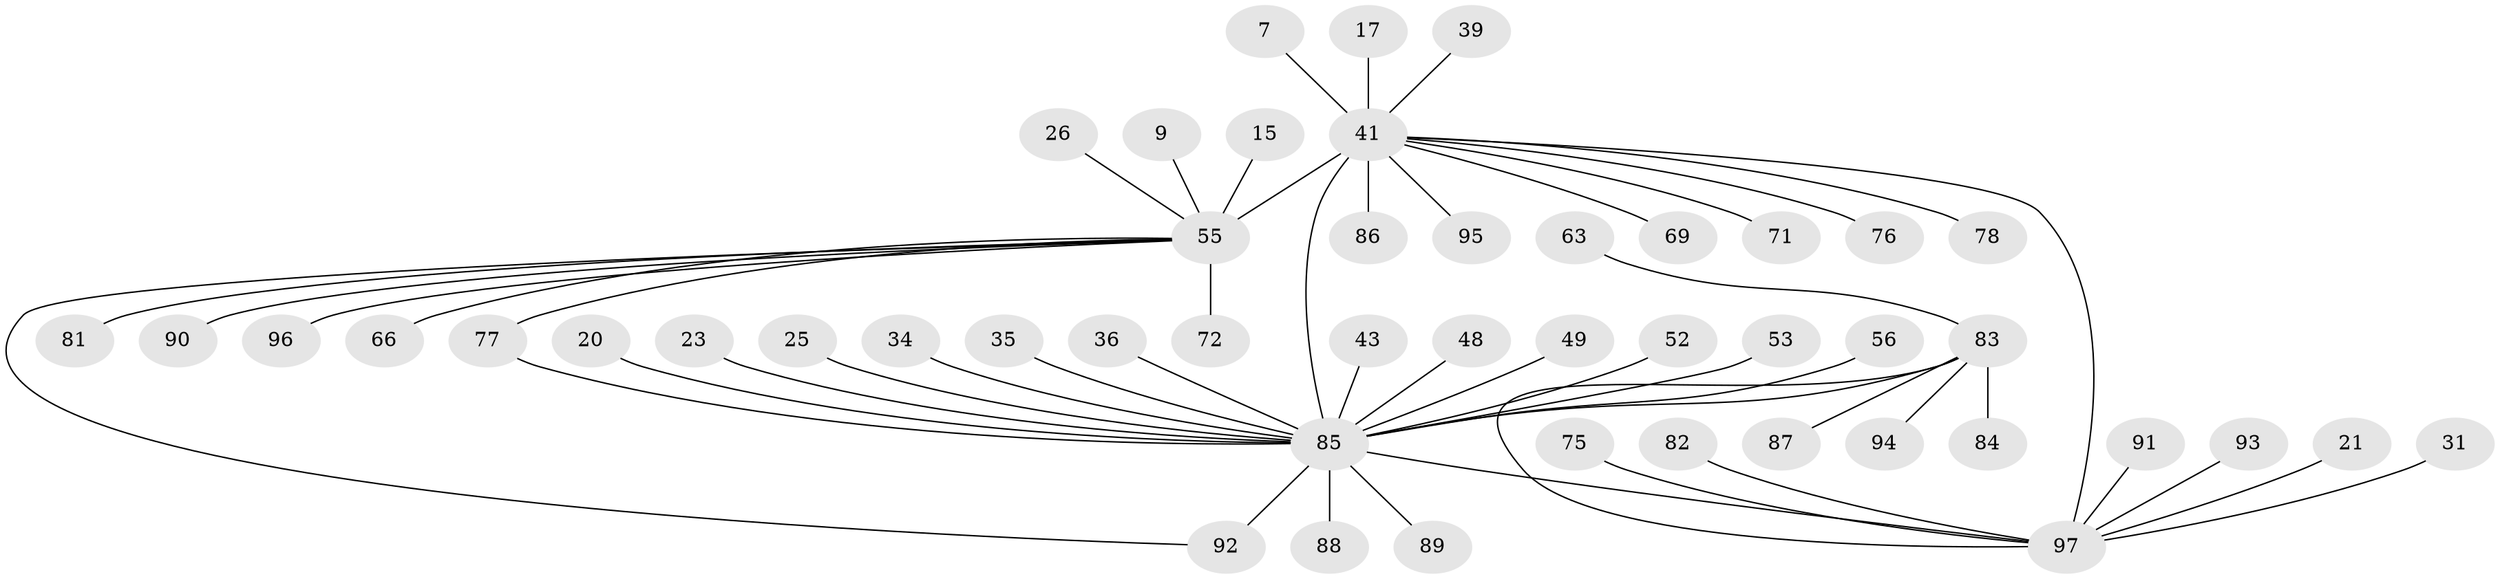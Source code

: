 // original degree distribution, {8: 0.020618556701030927, 18: 0.010309278350515464, 20: 0.010309278350515464, 3: 0.10309278350515463, 15: 0.010309278350515464, 12: 0.010309278350515464, 1: 0.5154639175257731, 2: 0.20618556701030927, 14: 0.010309278350515464, 6: 0.030927835051546393, 5: 0.05154639175257732, 4: 0.020618556701030927}
// Generated by graph-tools (version 1.1) at 2025/51/03/04/25 21:51:43]
// undirected, 48 vertices, 51 edges
graph export_dot {
graph [start="1"]
  node [color=gray90,style=filled];
  7;
  9;
  15;
  17;
  20;
  21;
  23;
  25;
  26;
  31;
  34;
  35;
  36;
  39;
  41 [super="+11+3"];
  43;
  48;
  49 [super="+45"];
  52;
  53 [super="+8"];
  55 [super="+16+54"];
  56;
  63;
  66;
  69;
  71;
  72 [super="+33"];
  75;
  76;
  77 [super="+68+70"];
  78 [super="+64"];
  81;
  82;
  83 [super="+62+47"];
  84;
  85 [super="+13+73+12"];
  86;
  87;
  88 [super="+14"];
  89;
  90;
  91;
  92 [super="+65"];
  93;
  94;
  95;
  96 [super="+80"];
  97 [super="+79+59+74"];
  7 -- 41;
  9 -- 55;
  15 -- 55;
  17 -- 41;
  20 -- 85;
  21 -- 97;
  23 -- 85;
  25 -- 85;
  26 -- 55;
  31 -- 97;
  34 -- 85;
  35 -- 85;
  36 -- 85;
  39 -- 41;
  41 -- 76;
  41 -- 55 [weight=8];
  41 -- 69;
  41 -- 71;
  41 -- 85 [weight=6];
  41 -- 86;
  41 -- 95;
  41 -- 97 [weight=7];
  41 -- 78 [weight=2];
  43 -- 85 [weight=2];
  48 -- 85;
  49 -- 85;
  52 -- 85;
  53 -- 85;
  55 -- 66;
  55 -- 81;
  55 -- 90;
  55 -- 72;
  55 -- 77;
  55 -- 96;
  55 -- 92;
  56 -- 85;
  63 -- 83;
  75 -- 97;
  77 -- 85;
  82 -- 97;
  83 -- 97 [weight=3];
  83 -- 84;
  83 -- 85 [weight=4];
  83 -- 87;
  83 -- 94;
  85 -- 88;
  85 -- 89;
  85 -- 97 [weight=3];
  85 -- 92 [weight=2];
  91 -- 97;
  93 -- 97;
}
